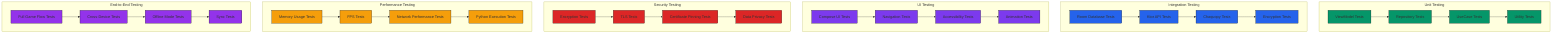 graph TD
    subgraph "Unit Testing"
        A[ViewModel Tests] --> B[Repository Tests]
        B --> C[UseCase Tests]
        C --> D[Utility Tests]
    end
    
    subgraph "Integration Testing"
        E[Room Database Tests] --> F[Ktor API Tests]
        F --> G[Chaquopy Tests]
        G --> H[Encryption Tests]
    end
    
    subgraph "UI Testing"
        I[Compose UI Tests] --> J[Navigation Tests]
        J --> K[Accessibility Tests]
        K --> L[Animation Tests]
    end
    
    subgraph "Security Testing"
        M[Encryption Tests] --> N[TLS Tests]
        N --> O[Certificate Pinning Tests]
        O --> P[Data Privacy Tests]
    end
    
    subgraph "Performance Testing"
        Q[Memory Usage Tests] --> R[FPS Tests]
        R --> S[Network Performance Tests]
        S --> T[Python Execution Tests]
    end
    
    subgraph "End-to-End Testing"
        U[Full Game Flow Tests] --> V[Cross-Device Tests]
        V --> W[Offline Mode Tests]
        W --> X[Sync Tests]
    end
    
    style A fill:#059669,stroke:#000000
    style B fill:#059669,stroke:#000000
    style C fill:#059669,stroke:#000000
    style D fill:#059669,stroke:#000000
    style E fill:#2563EB,stroke:#000000
    style F fill:#2563EB,stroke:#000000
    style G fill:#2563EB,stroke:#000000
    style H fill:#2563EB,stroke:#000000
    style I fill:#7C3AED,stroke:#000000
    style J fill:#7C3AED,stroke:#000000
    style K fill:#7C3AED,stroke:#000000
    style L fill:#7C3AED,stroke:#000000
    style M fill:#DC2626,stroke:#000000
    style N fill:#DC2626,stroke:#000000
    style O fill:#DC2626,stroke:#000000
    style P fill:#DC2626,stroke:#000000
    style Q fill:#F59E0B,stroke:#000000
    style R fill:#F59E0B,stroke:#000000
    style S fill:#F59E0B,stroke:#000000
    style T fill:#F59E0B,stroke:#000000
    style U fill:#9333EA,stroke:#000000
    style V fill:#9333EA,stroke:#000000
    style W fill:#9333EA,stroke:#000000
    style X fill:#9333EA,stroke:#000000